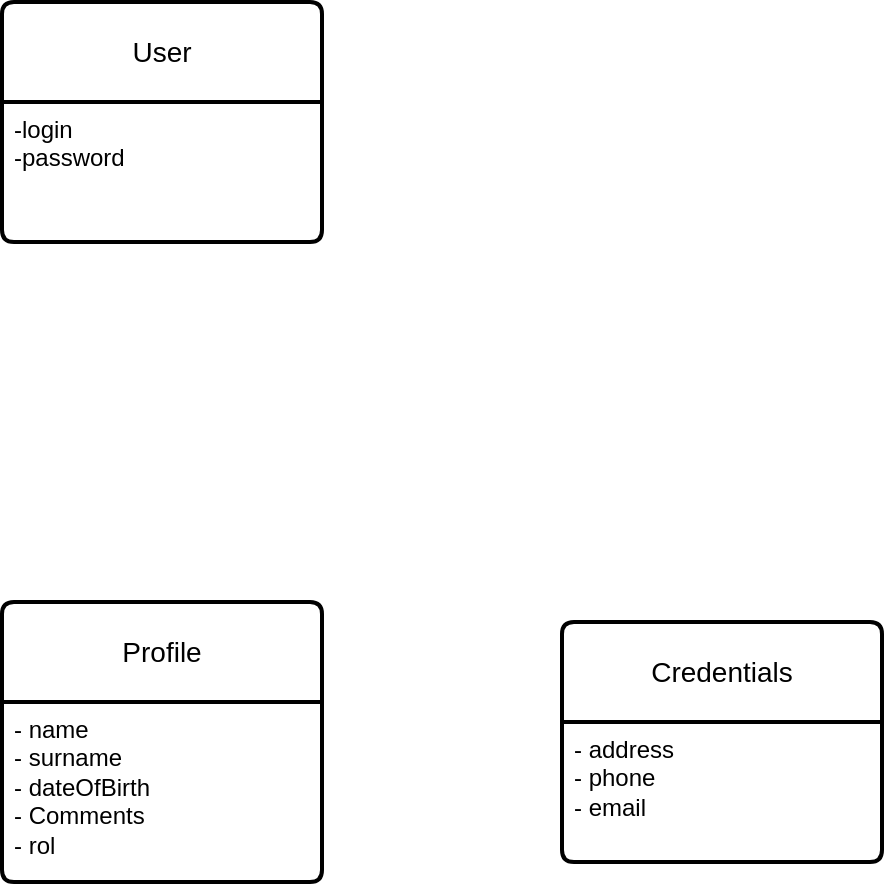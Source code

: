 <mxfile version="22.1.4" type="device">
  <diagram name="Página-1" id="2tx3aOmOqPR_ud9Rvii8">
    <mxGraphModel dx="1434" dy="723" grid="1" gridSize="10" guides="1" tooltips="1" connect="1" arrows="1" fold="1" page="1" pageScale="1" pageWidth="827" pageHeight="1169" math="0" shadow="0">
      <root>
        <mxCell id="0" />
        <mxCell id="1" parent="0" />
        <mxCell id="q7wqih_gjHr451joCb53-14" value="User" style="swimlane;childLayout=stackLayout;horizontal=1;startSize=50;horizontalStack=0;rounded=1;fontSize=14;fontStyle=0;strokeWidth=2;resizeParent=0;resizeLast=1;shadow=0;dashed=0;align=center;arcSize=4;whiteSpace=wrap;html=1;" parent="1" vertex="1">
          <mxGeometry x="270" y="100" width="160" height="120" as="geometry" />
        </mxCell>
        <mxCell id="q7wqih_gjHr451joCb53-15" value="-login&lt;br&gt;-password" style="align=left;strokeColor=none;fillColor=none;spacingLeft=4;fontSize=12;verticalAlign=top;resizable=0;rotatable=0;part=1;html=1;" parent="q7wqih_gjHr451joCb53-14" vertex="1">
          <mxGeometry y="50" width="160" height="70" as="geometry" />
        </mxCell>
        <mxCell id="q7wqih_gjHr451joCb53-16" value="Profile" style="swimlane;childLayout=stackLayout;horizontal=1;startSize=50;horizontalStack=0;rounded=1;fontSize=14;fontStyle=0;strokeWidth=2;resizeParent=0;resizeLast=1;shadow=0;dashed=0;align=center;arcSize=4;whiteSpace=wrap;html=1;" parent="1" vertex="1">
          <mxGeometry x="270" y="400" width="160" height="140" as="geometry" />
        </mxCell>
        <mxCell id="q7wqih_gjHr451joCb53-17" value="- name&lt;br&gt;- surname&lt;br&gt;- dateOfBirth&lt;br&gt;- Comments&lt;br&gt;- rol" style="align=left;strokeColor=none;fillColor=none;spacingLeft=4;fontSize=12;verticalAlign=top;resizable=0;rotatable=0;part=1;html=1;" parent="q7wqih_gjHr451joCb53-16" vertex="1">
          <mxGeometry y="50" width="160" height="90" as="geometry" />
        </mxCell>
        <mxCell id="q7wqih_gjHr451joCb53-19" value="Credentials" style="swimlane;childLayout=stackLayout;horizontal=1;startSize=50;horizontalStack=0;rounded=1;fontSize=14;fontStyle=0;strokeWidth=2;resizeParent=0;resizeLast=1;shadow=0;dashed=0;align=center;arcSize=4;whiteSpace=wrap;html=1;" parent="1" vertex="1">
          <mxGeometry x="550" y="410" width="160" height="120" as="geometry" />
        </mxCell>
        <mxCell id="q7wqih_gjHr451joCb53-20" value="- address&lt;br&gt;- phone&lt;br&gt;- email" style="align=left;strokeColor=none;fillColor=none;spacingLeft=4;fontSize=12;verticalAlign=top;resizable=0;rotatable=0;part=1;html=1;" parent="q7wqih_gjHr451joCb53-19" vertex="1">
          <mxGeometry y="50" width="160" height="70" as="geometry" />
        </mxCell>
      </root>
    </mxGraphModel>
  </diagram>
</mxfile>
